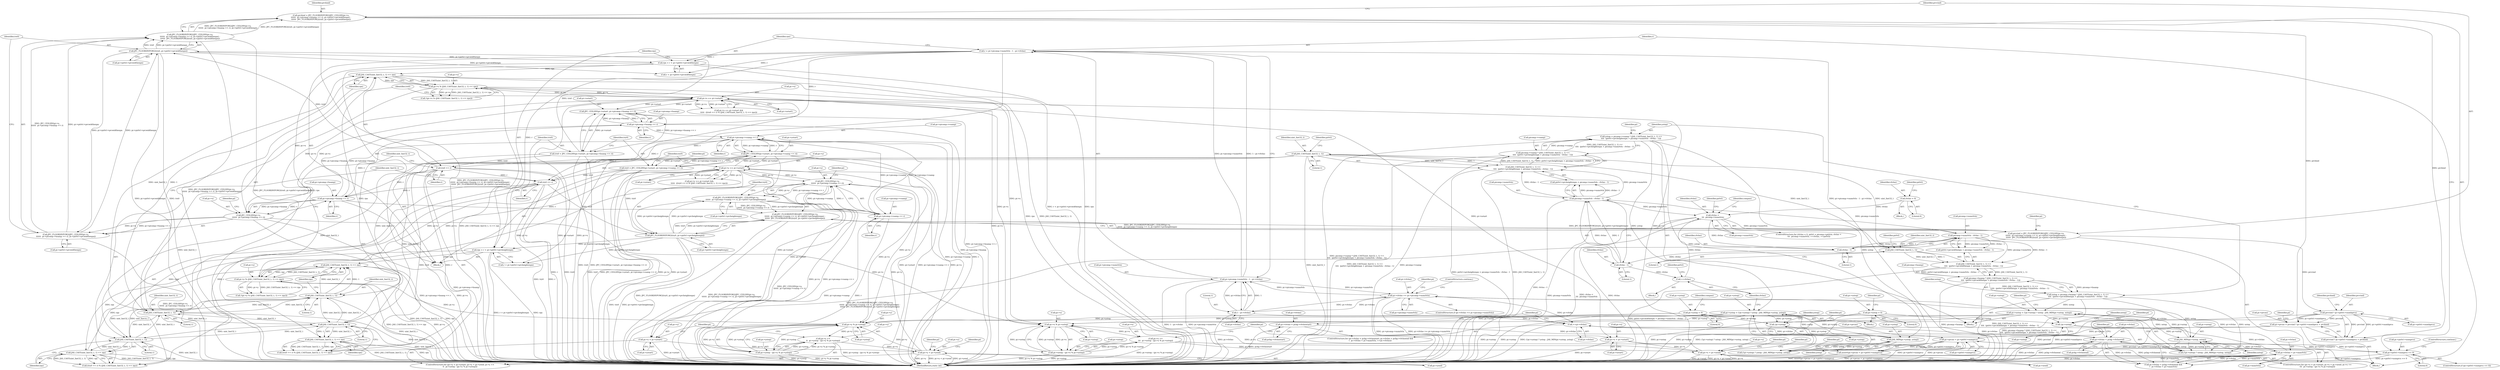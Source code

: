 digraph "0_jasper_aa0b0f79ade5eef8b0e7a214c03f5af54b36ba7d_2@pointer" {
"1000638" [label="(Call,pi->prcno = prcvind * pi->pirlvl->numhprcs + prchind)"];
"1000643" [label="(Call,prcvind * pi->pirlvl->numhprcs)"];
"1000611" [label="(Call,prcvind = JPC_FLOORDIVPOW2(JPC_CEILDIV(pi->y,\n\t\t\t\t\t\t  pi->picomp->vsamp << r), pi->pirlvl->prcheightexpn) -\n\t\t\t\t\t\t  JPC_FLOORDIVPOW2(try0, pi->pirlvl->prcheightexpn))"];
"1000613" [label="(Call,JPC_FLOORDIVPOW2(JPC_CEILDIV(pi->y,\n\t\t\t\t\t\t  pi->picomp->vsamp << r), pi->pirlvl->prcheightexpn) -\n\t\t\t\t\t\t  JPC_FLOORDIVPOW2(try0, pi->pirlvl->prcheightexpn))"];
"1000614" [label="(Call,JPC_FLOORDIVPOW2(JPC_CEILDIV(pi->y,\n\t\t\t\t\t\t  pi->picomp->vsamp << r), pi->pirlvl->prcheightexpn))"];
"1000615" [label="(Call,JPC_CEILDIV(pi->y,\n\t\t\t\t\t\t  pi->picomp->vsamp << r))"];
"1000574" [label="(Call,pi->y % (JAS_CAST(uint_fast32_t, 1) << rpy))"];
"1000557" [label="(Call,pi->y == pi->ystart)"];
"1000330" [label="(Call,pi->y < pi->yend)"];
"1000337" [label="(Call,pi->y +=\n\t\t  pi->ystep - (pi->y % pi->ystep))"];
"1000341" [label="(Call,pi->ystep - (pi->y % pi->ystep))"];
"1000345" [label="(Call,pi->y % pi->ystep)"];
"1000274" [label="(Call,pi->ystep = (!pi->ystep) ? ystep : JAS_MIN(pi->ystep, ystep))"];
"1000238" [label="(Call,ystep = picomp->vsamp * (JAS_CAST(uint_fast32_t, 1) <<\n\t\t\t\t  (pirlvl->prcheightexpn + picomp->numrlvls - rlvlno - 1)))"];
"1000240" [label="(Call,picomp->vsamp * (JAS_CAST(uint_fast32_t, 1) <<\n\t\t\t\t  (pirlvl->prcheightexpn + picomp->numrlvls - rlvlno - 1)))"];
"1000244" [label="(Call,JAS_CAST(uint_fast32_t, 1) <<\n\t\t\t\t  (pirlvl->prcheightexpn + picomp->numrlvls - rlvlno - 1))"];
"1000245" [label="(Call,JAS_CAST(uint_fast32_t, 1))"];
"1000224" [label="(Call,JAS_CAST(uint_fast32_t, 1))"];
"1000252" [label="(Call,picomp->numrlvls - rlvlno - 1)"];
"1000231" [label="(Call,picomp->numrlvls - rlvlno - 1)"];
"1000174" [label="(Call,rlvlno <\n \t\t\t  picomp->numrlvls)"];
"1000166" [label="(Call,rlvlno = 0)"];
"1000180" [label="(Call,++rlvlno)"];
"1000256" [label="(Call,rlvlno - 1)"];
"1000235" [label="(Call,rlvlno - 1)"];
"1000284" [label="(Call,JAS_MIN(pi->ystep, ystep))"];
"1000279" [label="(Call,!pi->ystep)"];
"1000138" [label="(Call,pi->ystep = 0)"];
"1000323" [label="(Call,pi->y = pi->ystart)"];
"1000514" [label="(Call,JPC_CEILDIV(pi->ystart, pi->picomp->vsamp << r))"];
"1000518" [label="(Call,pi->picomp->vsamp << r)"];
"1000619" [label="(Call,pi->picomp->vsamp << r)"];
"1000592" [label="(Call,pi->picomp->hsamp << r)"];
"1000505" [label="(Call,pi->picomp->hsamp << r)"];
"1000468" [label="(Call,r = pi->picomp->numrlvls - 1 - pi->rlvlno)"];
"1000470" [label="(Call,pi->picomp->numrlvls - 1 - pi->rlvlno)"];
"1000433" [label="(Call,pi->rlvlno >= pi->picomp->numrlvls)"];
"1000303" [label="(Call,pi->rlvlno < pchg->rlvlnoend)"];
"1000317" [label="(Call,++pi->rlvlno)"];
"1000310" [label="(Call,pi->rlvlno < pi->maxrlvls)"];
"1000476" [label="(Call,1 - pi->rlvlno)"];
"1000295" [label="(Call,pi->rlvlno = pchg->rlvlnostart)"];
"1000565" [label="(Call,try0 << r)"];
"1000512" [label="(Call,try0 = JPC_CEILDIV(pi->ystart, pi->picomp->vsamp << r))"];
"1000537" [label="(Call,trx0 << r)"];
"1000499" [label="(Call,trx0 = JPC_CEILDIV(pi->xstart, pi->picomp->hsamp << r))"];
"1000501" [label="(Call,JPC_CEILDIV(pi->xstart, pi->picomp->hsamp << r))"];
"1000529" [label="(Call,pi->x == pi->xstart)"];
"1000588" [label="(Call,JPC_CEILDIV(pi->x,\n\t\t\t\t\t\t  pi->picomp->hsamp << r))"];
"1000546" [label="(Call,pi->x % (JAS_CAST(uint_fast32_t, 1) << rpx))"];
"1000550" [label="(Call,JAS_CAST(uint_fast32_t, 1) << rpx)"];
"1000551" [label="(Call,JAS_CAST(uint_fast32_t, 1))"];
"1000579" [label="(Call,JAS_CAST(uint_fast32_t, 1))"];
"1000541" [label="(Call,JAS_CAST(uint_fast32_t, 1))"];
"1000569" [label="(Call,JAS_CAST(uint_fast32_t, 1))"];
"1000540" [label="(Call,JAS_CAST(uint_fast32_t, 1) << rpx)"];
"1000481" [label="(Call,rpx = r + pi->pirlvl->prcwidthexpn)"];
"1000604" [label="(Call,JPC_FLOORDIVPOW2(trx0, pi->pirlvl->prcwidthexpn))"];
"1000587" [label="(Call,JPC_FLOORDIVPOW2(JPC_CEILDIV(pi->x,\n\t\t\t\t\t\t  pi->picomp->hsamp << r), pi->pirlvl->prcwidthexpn))"];
"1000361" [label="(Call,pi->x < pi->xend)"];
"1000368" [label="(Call,pi->x +=\n\t\t\t  pi->xstep - (pi->x % pi->xstep))"];
"1000372" [label="(Call,pi->xstep - (pi->x % pi->xstep))"];
"1000376" [label="(Call,pi->x % pi->xstep)"];
"1000259" [label="(Call,pi->xstep = (!pi->xstep) ? xstep : JAS_MIN(pi->xstep, xstep))"];
"1000217" [label="(Call,xstep = picomp->hsamp * (JAS_CAST(uint_fast32_t, 1) <<\n\t\t\t\t  (pirlvl->prcwidthexpn + picomp->numrlvls - rlvlno - 1)))"];
"1000219" [label="(Call,picomp->hsamp * (JAS_CAST(uint_fast32_t, 1) <<\n\t\t\t\t  (pirlvl->prcwidthexpn + picomp->numrlvls - rlvlno - 1)))"];
"1000223" [label="(Call,JAS_CAST(uint_fast32_t, 1) <<\n\t\t\t\t  (pirlvl->prcwidthexpn + picomp->numrlvls - rlvlno - 1))"];
"1000269" [label="(Call,JAS_MIN(pi->xstep, xstep))"];
"1000264" [label="(Call,!pi->xstep)"];
"1000133" [label="(Call,pi->xstep = 0)"];
"1000354" [label="(Call,pi->x = pi->xstart)"];
"1000578" [label="(Call,JAS_CAST(uint_fast32_t, 1) << rpy)"];
"1000490" [label="(Call,rpy = r + pi->pirlvl->prcheightexpn)"];
"1000631" [label="(Call,JPC_FLOORDIVPOW2(try0, pi->pirlvl->prcheightexpn))"];
"1000568" [label="(Call,JAS_CAST(uint_fast32_t, 1) << rpy)"];
"1000584" [label="(Call,prchind = JPC_FLOORDIVPOW2(JPC_CEILDIV(pi->x,\n\t\t\t\t\t\t  pi->picomp->hsamp << r), pi->pirlvl->prcwidthexpn) -\n\t\t\t\t\t\t  JPC_FLOORDIVPOW2(trx0, pi->pirlvl->prcwidthexpn))"];
"1000586" [label="(Call,JPC_FLOORDIVPOW2(JPC_CEILDIV(pi->x,\n\t\t\t\t\t\t  pi->picomp->hsamp << r), pi->pirlvl->prcwidthexpn) -\n\t\t\t\t\t\t  JPC_FLOORDIVPOW2(trx0, pi->pirlvl->prcwidthexpn))"];
"1000652" [label="(Call,pi->prcno < pi->pirlvl->numprcs)"];
"1000459" [label="(Call,pi->pirlvl->numprcs == 0)"];
"1000651" [label="(Call,assert(pi->prcno < pi->pirlvl->numprcs))"];
"1000224" [label="(Call,JAS_CAST(uint_fast32_t, 1))"];
"1000227" [label="(Call,pirlvl->prcwidthexpn + picomp->numrlvls - rlvlno - 1)"];
"1000283" [label="(Identifier,ystep)"];
"1000133" [label="(Call,pi->xstep = 0)"];
"1000465" [label="(Literal,0)"];
"1000241" [label="(Call,picomp->vsamp)"];
"1000388" [label="(Identifier,pi)"];
"1000226" [label="(Literal,1)"];
"1000275" [label="(Call,pi->ystep)"];
"1000491" [label="(Identifier,rpy)"];
"1000279" [label="(Call,!pi->ystep)"];
"1000443" [label="(ControlStructure,continue;)"];
"1000137" [label="(Literal,0)"];
"1000645" [label="(Call,pi->pirlvl->numhprcs)"];
"1000651" [label="(Call,assert(pi->prcno < pi->pirlvl->numprcs))"];
"1000573" [label="(Call,!(pi->y % (JAS_CAST(uint_fast32_t, 1) << rpy)))"];
"1000544" [label="(Identifier,rpx)"];
"1000134" [label="(Call,pi->xstep)"];
"1000252" [label="(Call,picomp->numrlvls - rlvlno - 1)"];
"1000536" [label="(Call,(trx0 << r) % (JAS_CAST(uint_fast32_t, 1) << rpx))"];
"1000492" [label="(Call,r + pi->pirlvl->prcheightexpn)"];
"1000264" [label="(Call,!pi->xstep)"];
"1000458" [label="(ControlStructure,if (pi->pirlvl->numprcs == 0))"];
"1000166" [label="(Call,rlvlno = 0)"];
"1000642" [label="(Call,prcvind * pi->pirlvl->numhprcs + prchind)"];
"1000552" [label="(Identifier,uint_fast32_t)"];
"1000257" [label="(Identifier,rlvlno)"];
"1000567" [label="(Identifier,r)"];
"1000604" [label="(Call,JPC_FLOORDIVPOW2(trx0, pi->pirlvl->prcwidthexpn))"];
"1000250" [label="(Identifier,pirlvl)"];
"1000369" [label="(Call,pi->x)"];
"1000547" [label="(Call,pi->x)"];
"1000183" [label="(Identifier,pirlvl)"];
"1000615" [label="(Call,JPC_CEILDIV(pi->y,\n\t\t\t\t\t\t  pi->picomp->vsamp << r))"];
"1000302" [label="(Call,pi->rlvlno < pchg->rlvlnoend &&\n\t  pi->rlvlno < pi->maxrlvls)"];
"1000432" [label="(ControlStructure,if (pi->rlvlno >= pi->picomp->numrlvls))"];
"1000332" [label="(Identifier,pi)"];
"1000139" [label="(Call,pi->ystep)"];
"1000553" [label="(Literal,1)"];
"1000519" [label="(Call,pi->picomp->vsamp)"];
"1000260" [label="(Call,pi->xstep)"];
"1000175" [label="(Identifier,rlvlno)"];
"1000362" [label="(Call,pi->x)"];
"1000180" [label="(Call,++rlvlno)"];
"1000312" [label="(Identifier,pi)"];
"1000132" [label="(Block,)"];
"1000268" [label="(Identifier,xstep)"];
"1000434" [label="(Call,pi->rlvlno)"];
"1000612" [label="(Identifier,prcvind)"];
"1000225" [label="(Identifier,uint_fast32_t)"];
"1000470" [label="(Call,pi->picomp->numrlvls - 1 - pi->rlvlno)"];
"1000355" [label="(Call,pi->x)"];
"1000664" [label="(Identifier,pi)"];
"1000246" [label="(Identifier,uint_fast32_t)"];
"1000179" [label="(Block,)"];
"1000322" [label="(ControlStructure,for (pi->y = pi->ystart; pi->y < pi->yend; pi->y +=\n\t\t  pi->ystep - (pi->y % pi->ystep)))"];
"1000181" [label="(Identifier,rlvlno)"];
"1000506" [label="(Call,pi->picomp->hsamp)"];
"1000628" [label="(Identifier,pi)"];
"1000339" [label="(Identifier,pi)"];
"1000270" [label="(Call,pi->xstep)"];
"1000165" [label="(Block,)"];
"1000460" [label="(Call,pi->pirlvl->numprcs)"];
"1000570" [label="(Identifier,uint_fast32_t)"];
"1000361" [label="(Call,pi->x < pi->xend)"];
"1000258" [label="(Literal,1)"];
"1000330" [label="(Call,pi->y < pi->yend)"];
"1000299" [label="(Call,pchg->rlvlnostart)"];
"1000564" [label="(Call,(try0 << r) % (JAS_CAST(uint_fast32_t, 1) << rpy))"];
"1000541" [label="(Call,JAS_CAST(uint_fast32_t, 1))"];
"1000265" [label="(Call,pi->xstep)"];
"1000592" [label="(Call,pi->picomp->hsamp << r)"];
"1000524" [label="(Identifier,r)"];
"1000168" [label="(Literal,0)"];
"1000542" [label="(Identifier,uint_fast32_t)"];
"1000324" [label="(Call,pi->y)"];
"1000568" [label="(Call,JAS_CAST(uint_fast32_t, 1) << rpy)"];
"1000286" [label="(Identifier,pi)"];
"1000253" [label="(Call,picomp->numrlvls)"];
"1000565" [label="(Call,try0 << r)"];
"1000632" [label="(Identifier,try0)"];
"1000625" [label="(Identifier,r)"];
"1000513" [label="(Identifier,try0)"];
"1000433" [label="(Call,pi->rlvlno >= pi->picomp->numrlvls)"];
"1000261" [label="(Identifier,pi)"];
"1000537" [label="(Call,trx0 << r)"];
"1000140" [label="(Identifier,pi)"];
"1000505" [label="(Call,pi->picomp->hsamp << r)"];
"1000327" [label="(Call,pi->ystart)"];
"1000217" [label="(Call,xstep = picomp->hsamp * (JAS_CAST(uint_fast32_t, 1) <<\n\t\t\t\t  (pirlvl->prcwidthexpn + picomp->numrlvls - rlvlno - 1)))"];
"1000138" [label="(Call,pi->ystep = 0)"];
"1000550" [label="(Call,JAS_CAST(uint_fast32_t, 1) << rpx)"];
"1000554" [label="(Identifier,rpx)"];
"1000341" [label="(Call,pi->ystep - (pi->y % pi->ystep))"];
"1000229" [label="(Identifier,pirlvl)"];
"1000588" [label="(Call,JPC_CEILDIV(pi->x,\n\t\t\t\t\t\t  pi->picomp->hsamp << r))"];
"1000345" [label="(Call,pi->y % pi->ystep)"];
"1000500" [label="(Identifier,trx0)"];
"1000259" [label="(Call,pi->xstep = (!pi->xstep) ? xstep : JAS_MIN(pi->xstep, xstep))"];
"1000571" [label="(Literal,1)"];
"1000376" [label="(Call,pi->x % pi->xstep)"];
"1000579" [label="(Call,JAS_CAST(uint_fast32_t, 1))"];
"1000235" [label="(Call,rlvlno - 1)"];
"1000323" [label="(Call,pi->y = pi->ystart)"];
"1000284" [label="(Call,JAS_MIN(pi->ystep, ystep))"];
"1000245" [label="(Call,JAS_CAST(uint_fast32_t, 1))"];
"1000446" [label="(Identifier,pi)"];
"1000437" [label="(Call,pi->picomp->numrlvls)"];
"1000530" [label="(Call,pi->x)"];
"1000303" [label="(Call,pi->rlvlno < pchg->rlvlnoend)"];
"1000232" [label="(Call,picomp->numrlvls)"];
"1000656" [label="(Call,pi->pirlvl->numprcs)"];
"1000511" [label="(Identifier,r)"];
"1000543" [label="(Literal,1)"];
"1000561" [label="(Call,pi->ystart)"];
"1000334" [label="(Call,pi->yend)"];
"1000305" [label="(Identifier,pi)"];
"1000586" [label="(Call,JPC_FLOORDIVPOW2(JPC_CEILDIV(pi->x,\n\t\t\t\t\t\t  pi->picomp->hsamp << r), pi->pirlvl->prcwidthexpn) -\n\t\t\t\t\t\t  JPC_FLOORDIVPOW2(trx0, pi->pirlvl->prcwidthexpn))"];
"1000643" [label="(Call,prcvind * pi->pirlvl->numhprcs)"];
"1000582" [label="(Identifier,rpy)"];
"1000540" [label="(Call,JAS_CAST(uint_fast32_t, 1) << rpx)"];
"1000459" [label="(Call,pi->pirlvl->numprcs == 0)"];
"1000263" [label="(Call,(!pi->xstep) ? xstep : JAS_MIN(pi->xstep, xstep))"];
"1000190" [label="(Identifier,pirlvl)"];
"1000613" [label="(Call,JPC_FLOORDIVPOW2(JPC_CEILDIV(pi->y,\n\t\t\t\t\t\t  pi->picomp->vsamp << r), pi->pirlvl->prcheightexpn) -\n\t\t\t\t\t\t  JPC_FLOORDIVPOW2(try0, pi->pirlvl->prcheightexpn))"];
"1000285" [label="(Call,pi->ystep)"];
"1000476" [label="(Call,1 - pi->rlvlno)"];
"1000499" [label="(Call,trx0 = JPC_CEILDIV(pi->xstart, pi->picomp->hsamp << r))"];
"1000626" [label="(Call,pi->pirlvl->prcheightexpn)"];
"1000585" [label="(Identifier,prchind)"];
"1000184" [label="(Block,)"];
"1000558" [label="(Call,pi->y)"];
"1000342" [label="(Call,pi->ystep)"];
"1000583" [label="(Block,)"];
"1000314" [label="(Call,pi->maxrlvls)"];
"1000569" [label="(Call,JAS_CAST(uint_fast32_t, 1))"];
"1000380" [label="(Call,pi->xstep)"];
"1000638" [label="(Call,pi->prcno = prcvind * pi->pirlvl->numhprcs + prchind)"];
"1000557" [label="(Call,pi->y == pi->ystart)"];
"1000337" [label="(Call,pi->y +=\n\t\t  pi->ystep - (pi->y % pi->ystep))"];
"1000644" [label="(Identifier,prcvind)"];
"1000142" [label="(Literal,0)"];
"1000377" [label="(Call,pi->x)"];
"1000269" [label="(Call,JAS_MIN(pi->xstep, xstep))"];
"1000240" [label="(Call,picomp->vsamp * (JAS_CAST(uint_fast32_t, 1) <<\n\t\t\t\t  (pirlvl->prcheightexpn + picomp->numrlvls - rlvlno - 1)))"];
"1000606" [label="(Call,pi->pirlvl->prcwidthexpn)"];
"1000531" [label="(Identifier,pi)"];
"1000620" [label="(Call,pi->picomp->vsamp)"];
"1000248" [label="(Call,pirlvl->prcheightexpn + picomp->numrlvls - rlvlno - 1)"];
"1000587" [label="(Call,JPC_FLOORDIVPOW2(JPC_CEILDIV(pi->x,\n\t\t\t\t\t\t  pi->picomp->hsamp << r), pi->pirlvl->prcwidthexpn))"];
"1000468" [label="(Call,r = pi->picomp->numrlvls - 1 - pi->rlvlno)"];
"1000244" [label="(Call,JAS_CAST(uint_fast32_t, 1) <<\n\t\t\t\t  (pirlvl->prcheightexpn + picomp->numrlvls - rlvlno - 1))"];
"1000318" [label="(Call,pi->rlvlno)"];
"1000176" [label="(Call,picomp->numrlvls)"];
"1000478" [label="(Call,pi->rlvlno)"];
"1000431" [label="(Block,)"];
"1000614" [label="(Call,JPC_FLOORDIVPOW2(JPC_CEILDIV(pi->y,\n\t\t\t\t\t\t  pi->picomp->vsamp << r), pi->pirlvl->prcheightexpn))"];
"1000170" [label="(Identifier,pirlvl)"];
"1000363" [label="(Identifier,pi)"];
"1000146" [label="(Identifier,compno)"];
"1000546" [label="(Call,pi->x % (JAS_CAST(uint_fast32_t, 1) << rpx))"];
"1000650" [label="(Identifier,prchind)"];
"1000619" [label="(Call,pi->picomp->vsamp << r)"];
"1000639" [label="(Call,pi->prcno)"];
"1000490" [label="(Call,rpy = r + pi->pirlvl->prcheightexpn)"];
"1000654" [label="(Identifier,pi)"];
"1000483" [label="(Call,r + pi->pirlvl->prcwidthexpn)"];
"1000346" [label="(Call,pi->y)"];
"1000518" [label="(Call,pi->picomp->vsamp << r)"];
"1000502" [label="(Call,pi->xstart)"];
"1000349" [label="(Call,pi->ystep)"];
"1000271" [label="(Identifier,pi)"];
"1000238" [label="(Call,ystep = picomp->vsamp * (JAS_CAST(uint_fast32_t, 1) <<\n\t\t\t\t  (pirlvl->prcheightexpn + picomp->numrlvls - rlvlno - 1)))"];
"1000539" [label="(Identifier,r)"];
"1000538" [label="(Identifier,trx0)"];
"1000223" [label="(Call,JAS_CAST(uint_fast32_t, 1) <<\n\t\t\t\t  (pirlvl->prcwidthexpn + picomp->numrlvls - rlvlno - 1))"];
"1000304" [label="(Call,pi->rlvlno)"];
"1000545" [label="(Call,!(pi->x % (JAS_CAST(uint_fast32_t, 1) << rpx)))"];
"1000365" [label="(Call,pi->xend)"];
"1000574" [label="(Call,pi->y % (JAS_CAST(uint_fast32_t, 1) << rpy))"];
"1000633" [label="(Call,pi->pirlvl->prcheightexpn)"];
"1000467" [label="(ControlStructure,continue;)"];
"1000572" [label="(Identifier,rpy)"];
"1000471" [label="(Call,pi->picomp->numrlvls)"];
"1000512" [label="(Call,try0 = JPC_CEILDIV(pi->ystart, pi->picomp->vsamp << r))"];
"1000276" [label="(Identifier,pi)"];
"1000605" [label="(Identifier,trx0)"];
"1000294" [label="(ControlStructure,for (pi->rlvlno = pchg->rlvlnostart; pi->rlvlno < pchg->rlvlnoend &&\n\t  pi->rlvlno < pi->maxrlvls; ++pi->rlvlno))"];
"1000288" [label="(Identifier,ystep)"];
"1000338" [label="(Call,pi->y)"];
"1000529" [label="(Call,pi->x == pi->xstart)"];
"1000580" [label="(Identifier,uint_fast32_t)"];
"1000653" [label="(Call,pi->prcno)"];
"1000239" [label="(Identifier,ystep)"];
"1000575" [label="(Call,pi->y)"];
"1000280" [label="(Call,pi->ystep)"];
"1000598" [label="(Identifier,r)"];
"1000477" [label="(Literal,1)"];
"1000599" [label="(Call,pi->pirlvl->prcwidthexpn)"];
"1000372" [label="(Call,pi->xstep - (pi->x % pi->xstep))"];
"1000589" [label="(Call,pi->x)"];
"1000220" [label="(Call,picomp->hsamp)"];
"1000584" [label="(Call,prchind = JPC_FLOORDIVPOW2(JPC_CEILDIV(pi->x,\n\t\t\t\t\t\t  pi->picomp->hsamp << r), pi->pirlvl->prcwidthexpn) -\n\t\t\t\t\t\t  JPC_FLOORDIVPOW2(trx0, pi->pirlvl->prcwidthexpn))"];
"1000469" [label="(Identifier,r)"];
"1000218" [label="(Identifier,xstep)"];
"1000368" [label="(Call,pi->x +=\n\t\t\t  pi->xstep - (pi->x % pi->xstep))"];
"1000581" [label="(Literal,1)"];
"1000295" [label="(Call,pi->rlvlno = pchg->rlvlnostart)"];
"1000296" [label="(Call,pi->rlvlno)"];
"1000247" [label="(Literal,1)"];
"1000354" [label="(Call,pi->x = pi->xstart)"];
"1000640" [label="(Identifier,pi)"];
"1000174" [label="(Call,rlvlno <\n \t\t\t  picomp->numrlvls)"];
"1000578" [label="(Call,JAS_CAST(uint_fast32_t, 1) << rpy)"];
"1000514" [label="(Call,JPC_CEILDIV(pi->ystart, pi->picomp->vsamp << r))"];
"1000164" [label="(ControlStructure,for (rlvlno = 0, pirlvl = picomp->pirlvls; rlvlno <\n \t\t\t  picomp->numrlvls; ++rlvlno, ++pirlvl))"];
"1000256" [label="(Call,rlvlno - 1)"];
"1000219" [label="(Call,picomp->hsamp * (JAS_CAST(uint_fast32_t, 1) <<\n\t\t\t\t  (pirlvl->prcwidthexpn + picomp->numrlvls - rlvlno - 1)))"];
"1000311" [label="(Call,pi->rlvlno)"];
"1000601" [label="(Identifier,pi)"];
"1000236" [label="(Identifier,rlvlno)"];
"1000566" [label="(Identifier,try0)"];
"1000501" [label="(Call,JPC_CEILDIV(pi->xstart, pi->picomp->hsamp << r))"];
"1000611" [label="(Call,prcvind = JPC_FLOORDIVPOW2(JPC_CEILDIV(pi->y,\n\t\t\t\t\t\t  pi->picomp->vsamp << r), pi->pirlvl->prcheightexpn) -\n\t\t\t\t\t\t  JPC_FLOORDIVPOW2(try0, pi->pirlvl->prcheightexpn))"];
"1000515" [label="(Call,pi->ystart)"];
"1000593" [label="(Call,pi->picomp->hsamp)"];
"1000717" [label="(MethodReturn,static int)"];
"1000356" [label="(Identifier,pi)"];
"1000616" [label="(Call,pi->y)"];
"1000528" [label="(Call,pi->x == pi->xstart &&\n\t\t\t\t\t  ((trx0 << r) % (JAS_CAST(uint_fast32_t, 1) << rpx)))"];
"1000231" [label="(Call,picomp->numrlvls - rlvlno - 1)"];
"1000273" [label="(Identifier,xstep)"];
"1000358" [label="(Call,pi->xstart)"];
"1000373" [label="(Call,pi->xstep)"];
"1000237" [label="(Literal,1)"];
"1000331" [label="(Call,pi->y)"];
"1000319" [label="(Identifier,pi)"];
"1000551" [label="(Call,JAS_CAST(uint_fast32_t, 1))"];
"1000482" [label="(Identifier,rpx)"];
"1000556" [label="(Call,pi->y == pi->ystart &&\n\t\t\t\t\t  ((try0 << r) % (JAS_CAST(uint_fast32_t, 1) << rpy)))"];
"1000631" [label="(Call,JPC_FLOORDIVPOW2(try0, pi->pirlvl->prcheightexpn))"];
"1000317" [label="(Call,++pi->rlvlno)"];
"1000278" [label="(Call,(!pi->ystep) ? ystep : JAS_MIN(pi->ystep, ystep))"];
"1000160" [label="(Identifier,compno)"];
"1000307" [label="(Call,pchg->rlvlnoend)"];
"1000353" [label="(ControlStructure,for (pi->x = pi->xstart; pi->x < pi->xend; pi->x +=\n\t\t\t  pi->xstep - (pi->x % pi->xstep)))"];
"1000481" [label="(Call,rpx = r + pi->pirlvl->prcwidthexpn)"];
"1000167" [label="(Identifier,rlvlno)"];
"1000652" [label="(Call,pi->prcno < pi->pirlvl->numprcs)"];
"1000274" [label="(Call,pi->ystep = (!pi->ystep) ? ystep : JAS_MIN(pi->ystep, ystep))"];
"1000310" [label="(Call,pi->rlvlno < pi->maxrlvls)"];
"1000533" [label="(Call,pi->xstart)"];
"1000638" -> "1000583"  [label="AST: "];
"1000638" -> "1000642"  [label="CFG: "];
"1000639" -> "1000638"  [label="AST: "];
"1000642" -> "1000638"  [label="AST: "];
"1000654" -> "1000638"  [label="CFG: "];
"1000638" -> "1000717"  [label="DDG: prcvind * pi->pirlvl->numhprcs + prchind"];
"1000643" -> "1000638"  [label="DDG: prcvind"];
"1000643" -> "1000638"  [label="DDG: pi->pirlvl->numhprcs"];
"1000584" -> "1000638"  [label="DDG: prchind"];
"1000638" -> "1000652"  [label="DDG: pi->prcno"];
"1000643" -> "1000642"  [label="AST: "];
"1000643" -> "1000645"  [label="CFG: "];
"1000644" -> "1000643"  [label="AST: "];
"1000645" -> "1000643"  [label="AST: "];
"1000650" -> "1000643"  [label="CFG: "];
"1000643" -> "1000717"  [label="DDG: prcvind"];
"1000643" -> "1000717"  [label="DDG: pi->pirlvl->numhprcs"];
"1000643" -> "1000642"  [label="DDG: prcvind"];
"1000643" -> "1000642"  [label="DDG: pi->pirlvl->numhprcs"];
"1000611" -> "1000643"  [label="DDG: prcvind"];
"1000611" -> "1000583"  [label="AST: "];
"1000611" -> "1000613"  [label="CFG: "];
"1000612" -> "1000611"  [label="AST: "];
"1000613" -> "1000611"  [label="AST: "];
"1000640" -> "1000611"  [label="CFG: "];
"1000611" -> "1000717"  [label="DDG: JPC_FLOORDIVPOW2(JPC_CEILDIV(pi->y,\n\t\t\t\t\t\t  pi->picomp->vsamp << r), pi->pirlvl->prcheightexpn) -\n\t\t\t\t\t\t  JPC_FLOORDIVPOW2(try0, pi->pirlvl->prcheightexpn)"];
"1000613" -> "1000611"  [label="DDG: JPC_FLOORDIVPOW2(JPC_CEILDIV(pi->y,\n\t\t\t\t\t\t  pi->picomp->vsamp << r), pi->pirlvl->prcheightexpn)"];
"1000613" -> "1000611"  [label="DDG: JPC_FLOORDIVPOW2(try0, pi->pirlvl->prcheightexpn)"];
"1000613" -> "1000631"  [label="CFG: "];
"1000614" -> "1000613"  [label="AST: "];
"1000631" -> "1000613"  [label="AST: "];
"1000613" -> "1000717"  [label="DDG: JPC_FLOORDIVPOW2(JPC_CEILDIV(pi->y,\n\t\t\t\t\t\t  pi->picomp->vsamp << r), pi->pirlvl->prcheightexpn)"];
"1000613" -> "1000717"  [label="DDG: JPC_FLOORDIVPOW2(try0, pi->pirlvl->prcheightexpn)"];
"1000614" -> "1000613"  [label="DDG: JPC_CEILDIV(pi->y,\n\t\t\t\t\t\t  pi->picomp->vsamp << r)"];
"1000614" -> "1000613"  [label="DDG: pi->pirlvl->prcheightexpn"];
"1000631" -> "1000613"  [label="DDG: try0"];
"1000631" -> "1000613"  [label="DDG: pi->pirlvl->prcheightexpn"];
"1000614" -> "1000626"  [label="CFG: "];
"1000615" -> "1000614"  [label="AST: "];
"1000626" -> "1000614"  [label="AST: "];
"1000632" -> "1000614"  [label="CFG: "];
"1000614" -> "1000717"  [label="DDG: JPC_CEILDIV(pi->y,\n\t\t\t\t\t\t  pi->picomp->vsamp << r)"];
"1000615" -> "1000614"  [label="DDG: pi->y"];
"1000615" -> "1000614"  [label="DDG: pi->picomp->vsamp << r"];
"1000631" -> "1000614"  [label="DDG: pi->pirlvl->prcheightexpn"];
"1000614" -> "1000631"  [label="DDG: pi->pirlvl->prcheightexpn"];
"1000615" -> "1000619"  [label="CFG: "];
"1000616" -> "1000615"  [label="AST: "];
"1000619" -> "1000615"  [label="AST: "];
"1000628" -> "1000615"  [label="CFG: "];
"1000615" -> "1000717"  [label="DDG: pi->y"];
"1000615" -> "1000717"  [label="DDG: pi->picomp->vsamp << r"];
"1000615" -> "1000345"  [label="DDG: pi->y"];
"1000615" -> "1000557"  [label="DDG: pi->y"];
"1000574" -> "1000615"  [label="DDG: pi->y"];
"1000330" -> "1000615"  [label="DDG: pi->y"];
"1000557" -> "1000615"  [label="DDG: pi->y"];
"1000619" -> "1000615"  [label="DDG: pi->picomp->vsamp"];
"1000619" -> "1000615"  [label="DDG: r"];
"1000574" -> "1000573"  [label="AST: "];
"1000574" -> "1000578"  [label="CFG: "];
"1000575" -> "1000574"  [label="AST: "];
"1000578" -> "1000574"  [label="AST: "];
"1000573" -> "1000574"  [label="CFG: "];
"1000574" -> "1000717"  [label="DDG: pi->y"];
"1000574" -> "1000717"  [label="DDG: JAS_CAST(uint_fast32_t, 1) << rpy"];
"1000574" -> "1000345"  [label="DDG: pi->y"];
"1000574" -> "1000557"  [label="DDG: pi->y"];
"1000574" -> "1000573"  [label="DDG: pi->y"];
"1000574" -> "1000573"  [label="DDG: JAS_CAST(uint_fast32_t, 1) << rpy"];
"1000557" -> "1000574"  [label="DDG: pi->y"];
"1000578" -> "1000574"  [label="DDG: JAS_CAST(uint_fast32_t, 1)"];
"1000578" -> "1000574"  [label="DDG: rpy"];
"1000557" -> "1000556"  [label="AST: "];
"1000557" -> "1000561"  [label="CFG: "];
"1000558" -> "1000557"  [label="AST: "];
"1000561" -> "1000557"  [label="AST: "];
"1000566" -> "1000557"  [label="CFG: "];
"1000556" -> "1000557"  [label="CFG: "];
"1000557" -> "1000717"  [label="DDG: pi->y"];
"1000557" -> "1000717"  [label="DDG: pi->ystart"];
"1000557" -> "1000323"  [label="DDG: pi->ystart"];
"1000557" -> "1000345"  [label="DDG: pi->y"];
"1000557" -> "1000514"  [label="DDG: pi->ystart"];
"1000557" -> "1000556"  [label="DDG: pi->y"];
"1000557" -> "1000556"  [label="DDG: pi->ystart"];
"1000330" -> "1000557"  [label="DDG: pi->y"];
"1000514" -> "1000557"  [label="DDG: pi->ystart"];
"1000330" -> "1000322"  [label="AST: "];
"1000330" -> "1000334"  [label="CFG: "];
"1000331" -> "1000330"  [label="AST: "];
"1000334" -> "1000330"  [label="AST: "];
"1000356" -> "1000330"  [label="CFG: "];
"1000319" -> "1000330"  [label="CFG: "];
"1000330" -> "1000717"  [label="DDG: pi->yend"];
"1000330" -> "1000717"  [label="DDG: pi->y"];
"1000330" -> "1000717"  [label="DDG: pi->y < pi->yend"];
"1000337" -> "1000330"  [label="DDG: pi->y"];
"1000323" -> "1000330"  [label="DDG: pi->y"];
"1000330" -> "1000345"  [label="DDG: pi->y"];
"1000337" -> "1000322"  [label="AST: "];
"1000337" -> "1000341"  [label="CFG: "];
"1000338" -> "1000337"  [label="AST: "];
"1000341" -> "1000337"  [label="AST: "];
"1000332" -> "1000337"  [label="CFG: "];
"1000337" -> "1000717"  [label="DDG: pi->ystep - (pi->y % pi->ystep)"];
"1000341" -> "1000337"  [label="DDG: pi->ystep"];
"1000341" -> "1000337"  [label="DDG: pi->y % pi->ystep"];
"1000345" -> "1000337"  [label="DDG: pi->y"];
"1000341" -> "1000345"  [label="CFG: "];
"1000342" -> "1000341"  [label="AST: "];
"1000345" -> "1000341"  [label="AST: "];
"1000341" -> "1000717"  [label="DDG: pi->ystep"];
"1000341" -> "1000717"  [label="DDG: pi->y % pi->ystep"];
"1000345" -> "1000341"  [label="DDG: pi->ystep"];
"1000345" -> "1000341"  [label="DDG: pi->y"];
"1000341" -> "1000345"  [label="DDG: pi->ystep"];
"1000345" -> "1000349"  [label="CFG: "];
"1000346" -> "1000345"  [label="AST: "];
"1000349" -> "1000345"  [label="AST: "];
"1000274" -> "1000345"  [label="DDG: pi->ystep"];
"1000138" -> "1000345"  [label="DDG: pi->ystep"];
"1000274" -> "1000184"  [label="AST: "];
"1000274" -> "1000278"  [label="CFG: "];
"1000275" -> "1000274"  [label="AST: "];
"1000278" -> "1000274"  [label="AST: "];
"1000181" -> "1000274"  [label="CFG: "];
"1000274" -> "1000717"  [label="DDG: pi->ystep"];
"1000274" -> "1000717"  [label="DDG: (!pi->ystep) ? ystep : JAS_MIN(pi->ystep, ystep)"];
"1000238" -> "1000274"  [label="DDG: ystep"];
"1000284" -> "1000274"  [label="DDG: ystep"];
"1000284" -> "1000274"  [label="DDG: pi->ystep"];
"1000274" -> "1000279"  [label="DDG: pi->ystep"];
"1000238" -> "1000184"  [label="AST: "];
"1000238" -> "1000240"  [label="CFG: "];
"1000239" -> "1000238"  [label="AST: "];
"1000240" -> "1000238"  [label="AST: "];
"1000261" -> "1000238"  [label="CFG: "];
"1000238" -> "1000717"  [label="DDG: picomp->vsamp * (JAS_CAST(uint_fast32_t, 1) <<\n\t\t\t\t  (pirlvl->prcheightexpn + picomp->numrlvls - rlvlno - 1))"];
"1000240" -> "1000238"  [label="DDG: picomp->vsamp"];
"1000240" -> "1000238"  [label="DDG: JAS_CAST(uint_fast32_t, 1) <<\n\t\t\t\t  (pirlvl->prcheightexpn + picomp->numrlvls - rlvlno - 1)"];
"1000238" -> "1000278"  [label="DDG: ystep"];
"1000238" -> "1000284"  [label="DDG: ystep"];
"1000240" -> "1000244"  [label="CFG: "];
"1000241" -> "1000240"  [label="AST: "];
"1000244" -> "1000240"  [label="AST: "];
"1000240" -> "1000717"  [label="DDG: JAS_CAST(uint_fast32_t, 1) <<\n\t\t\t\t  (pirlvl->prcheightexpn + picomp->numrlvls - rlvlno - 1)"];
"1000240" -> "1000717"  [label="DDG: picomp->vsamp"];
"1000244" -> "1000240"  [label="DDG: JAS_CAST(uint_fast32_t, 1)"];
"1000244" -> "1000240"  [label="DDG: pirlvl->prcheightexpn + picomp->numrlvls - rlvlno - 1"];
"1000244" -> "1000248"  [label="CFG: "];
"1000245" -> "1000244"  [label="AST: "];
"1000248" -> "1000244"  [label="AST: "];
"1000244" -> "1000717"  [label="DDG: pirlvl->prcheightexpn + picomp->numrlvls - rlvlno - 1"];
"1000244" -> "1000717"  [label="DDG: JAS_CAST(uint_fast32_t, 1)"];
"1000245" -> "1000244"  [label="DDG: uint_fast32_t"];
"1000245" -> "1000244"  [label="DDG: 1"];
"1000252" -> "1000244"  [label="DDG: picomp->numrlvls"];
"1000252" -> "1000244"  [label="DDG: rlvlno - 1"];
"1000245" -> "1000247"  [label="CFG: "];
"1000246" -> "1000245"  [label="AST: "];
"1000247" -> "1000245"  [label="AST: "];
"1000250" -> "1000245"  [label="CFG: "];
"1000245" -> "1000717"  [label="DDG: uint_fast32_t"];
"1000245" -> "1000224"  [label="DDG: uint_fast32_t"];
"1000224" -> "1000245"  [label="DDG: uint_fast32_t"];
"1000245" -> "1000541"  [label="DDG: uint_fast32_t"];
"1000245" -> "1000551"  [label="DDG: uint_fast32_t"];
"1000245" -> "1000569"  [label="DDG: uint_fast32_t"];
"1000245" -> "1000579"  [label="DDG: uint_fast32_t"];
"1000224" -> "1000223"  [label="AST: "];
"1000224" -> "1000226"  [label="CFG: "];
"1000225" -> "1000224"  [label="AST: "];
"1000226" -> "1000224"  [label="AST: "];
"1000229" -> "1000224"  [label="CFG: "];
"1000224" -> "1000223"  [label="DDG: uint_fast32_t"];
"1000224" -> "1000223"  [label="DDG: 1"];
"1000252" -> "1000248"  [label="AST: "];
"1000252" -> "1000256"  [label="CFG: "];
"1000253" -> "1000252"  [label="AST: "];
"1000256" -> "1000252"  [label="AST: "];
"1000248" -> "1000252"  [label="CFG: "];
"1000252" -> "1000717"  [label="DDG: rlvlno - 1"];
"1000252" -> "1000174"  [label="DDG: picomp->numrlvls"];
"1000252" -> "1000248"  [label="DDG: picomp->numrlvls"];
"1000252" -> "1000248"  [label="DDG: rlvlno - 1"];
"1000231" -> "1000252"  [label="DDG: picomp->numrlvls"];
"1000256" -> "1000252"  [label="DDG: rlvlno"];
"1000256" -> "1000252"  [label="DDG: 1"];
"1000231" -> "1000227"  [label="AST: "];
"1000231" -> "1000235"  [label="CFG: "];
"1000232" -> "1000231"  [label="AST: "];
"1000235" -> "1000231"  [label="AST: "];
"1000227" -> "1000231"  [label="CFG: "];
"1000231" -> "1000223"  [label="DDG: picomp->numrlvls"];
"1000231" -> "1000223"  [label="DDG: rlvlno - 1"];
"1000231" -> "1000227"  [label="DDG: picomp->numrlvls"];
"1000231" -> "1000227"  [label="DDG: rlvlno - 1"];
"1000174" -> "1000231"  [label="DDG: picomp->numrlvls"];
"1000235" -> "1000231"  [label="DDG: rlvlno"];
"1000235" -> "1000231"  [label="DDG: 1"];
"1000174" -> "1000164"  [label="AST: "];
"1000174" -> "1000176"  [label="CFG: "];
"1000175" -> "1000174"  [label="AST: "];
"1000176" -> "1000174"  [label="AST: "];
"1000190" -> "1000174"  [label="CFG: "];
"1000160" -> "1000174"  [label="CFG: "];
"1000174" -> "1000717"  [label="DDG: picomp->numrlvls"];
"1000174" -> "1000717"  [label="DDG: rlvlno <\n \t\t\t  picomp->numrlvls"];
"1000174" -> "1000717"  [label="DDG: rlvlno"];
"1000166" -> "1000174"  [label="DDG: rlvlno"];
"1000180" -> "1000174"  [label="DDG: rlvlno"];
"1000174" -> "1000235"  [label="DDG: rlvlno"];
"1000166" -> "1000165"  [label="AST: "];
"1000166" -> "1000168"  [label="CFG: "];
"1000167" -> "1000166"  [label="AST: "];
"1000168" -> "1000166"  [label="AST: "];
"1000170" -> "1000166"  [label="CFG: "];
"1000180" -> "1000179"  [label="AST: "];
"1000180" -> "1000181"  [label="CFG: "];
"1000181" -> "1000180"  [label="AST: "];
"1000183" -> "1000180"  [label="CFG: "];
"1000256" -> "1000180"  [label="DDG: rlvlno"];
"1000256" -> "1000258"  [label="CFG: "];
"1000257" -> "1000256"  [label="AST: "];
"1000258" -> "1000256"  [label="AST: "];
"1000235" -> "1000256"  [label="DDG: rlvlno"];
"1000235" -> "1000237"  [label="CFG: "];
"1000236" -> "1000235"  [label="AST: "];
"1000237" -> "1000235"  [label="AST: "];
"1000284" -> "1000278"  [label="AST: "];
"1000284" -> "1000288"  [label="CFG: "];
"1000285" -> "1000284"  [label="AST: "];
"1000288" -> "1000284"  [label="AST: "];
"1000278" -> "1000284"  [label="CFG: "];
"1000284" -> "1000278"  [label="DDG: ystep"];
"1000284" -> "1000278"  [label="DDG: pi->ystep"];
"1000279" -> "1000284"  [label="DDG: pi->ystep"];
"1000279" -> "1000278"  [label="AST: "];
"1000279" -> "1000280"  [label="CFG: "];
"1000280" -> "1000279"  [label="AST: "];
"1000283" -> "1000279"  [label="CFG: "];
"1000286" -> "1000279"  [label="CFG: "];
"1000138" -> "1000279"  [label="DDG: pi->ystep"];
"1000138" -> "1000132"  [label="AST: "];
"1000138" -> "1000142"  [label="CFG: "];
"1000139" -> "1000138"  [label="AST: "];
"1000142" -> "1000138"  [label="AST: "];
"1000146" -> "1000138"  [label="CFG: "];
"1000138" -> "1000717"  [label="DDG: pi->ystep"];
"1000323" -> "1000322"  [label="AST: "];
"1000323" -> "1000327"  [label="CFG: "];
"1000324" -> "1000323"  [label="AST: "];
"1000327" -> "1000323"  [label="AST: "];
"1000332" -> "1000323"  [label="CFG: "];
"1000323" -> "1000717"  [label="DDG: pi->ystart"];
"1000514" -> "1000323"  [label="DDG: pi->ystart"];
"1000514" -> "1000512"  [label="AST: "];
"1000514" -> "1000518"  [label="CFG: "];
"1000515" -> "1000514"  [label="AST: "];
"1000518" -> "1000514"  [label="AST: "];
"1000512" -> "1000514"  [label="CFG: "];
"1000514" -> "1000717"  [label="DDG: pi->ystart"];
"1000514" -> "1000717"  [label="DDG: pi->picomp->vsamp << r"];
"1000514" -> "1000512"  [label="DDG: pi->ystart"];
"1000514" -> "1000512"  [label="DDG: pi->picomp->vsamp << r"];
"1000518" -> "1000514"  [label="DDG: pi->picomp->vsamp"];
"1000518" -> "1000514"  [label="DDG: r"];
"1000518" -> "1000524"  [label="CFG: "];
"1000519" -> "1000518"  [label="AST: "];
"1000524" -> "1000518"  [label="AST: "];
"1000518" -> "1000717"  [label="DDG: r"];
"1000518" -> "1000717"  [label="DDG: pi->picomp->vsamp"];
"1000619" -> "1000518"  [label="DDG: pi->picomp->vsamp"];
"1000505" -> "1000518"  [label="DDG: r"];
"1000518" -> "1000537"  [label="DDG: r"];
"1000518" -> "1000565"  [label="DDG: r"];
"1000518" -> "1000592"  [label="DDG: r"];
"1000518" -> "1000619"  [label="DDG: pi->picomp->vsamp"];
"1000619" -> "1000625"  [label="CFG: "];
"1000620" -> "1000619"  [label="AST: "];
"1000625" -> "1000619"  [label="AST: "];
"1000619" -> "1000717"  [label="DDG: r"];
"1000619" -> "1000717"  [label="DDG: pi->picomp->vsamp"];
"1000592" -> "1000619"  [label="DDG: r"];
"1000592" -> "1000588"  [label="AST: "];
"1000592" -> "1000598"  [label="CFG: "];
"1000593" -> "1000592"  [label="AST: "];
"1000598" -> "1000592"  [label="AST: "];
"1000588" -> "1000592"  [label="CFG: "];
"1000592" -> "1000717"  [label="DDG: pi->picomp->hsamp"];
"1000592" -> "1000505"  [label="DDG: pi->picomp->hsamp"];
"1000592" -> "1000588"  [label="DDG: pi->picomp->hsamp"];
"1000592" -> "1000588"  [label="DDG: r"];
"1000505" -> "1000592"  [label="DDG: pi->picomp->hsamp"];
"1000565" -> "1000592"  [label="DDG: r"];
"1000537" -> "1000592"  [label="DDG: r"];
"1000505" -> "1000501"  [label="AST: "];
"1000505" -> "1000511"  [label="CFG: "];
"1000506" -> "1000505"  [label="AST: "];
"1000511" -> "1000505"  [label="AST: "];
"1000501" -> "1000505"  [label="CFG: "];
"1000505" -> "1000717"  [label="DDG: pi->picomp->hsamp"];
"1000505" -> "1000501"  [label="DDG: pi->picomp->hsamp"];
"1000505" -> "1000501"  [label="DDG: r"];
"1000468" -> "1000505"  [label="DDG: r"];
"1000468" -> "1000431"  [label="AST: "];
"1000468" -> "1000470"  [label="CFG: "];
"1000469" -> "1000468"  [label="AST: "];
"1000470" -> "1000468"  [label="AST: "];
"1000482" -> "1000468"  [label="CFG: "];
"1000468" -> "1000717"  [label="DDG: pi->picomp->numrlvls - 1 - pi->rlvlno"];
"1000470" -> "1000468"  [label="DDG: pi->picomp->numrlvls"];
"1000470" -> "1000468"  [label="DDG: 1 - pi->rlvlno"];
"1000468" -> "1000481"  [label="DDG: r"];
"1000468" -> "1000483"  [label="DDG: r"];
"1000468" -> "1000490"  [label="DDG: r"];
"1000468" -> "1000492"  [label="DDG: r"];
"1000470" -> "1000476"  [label="CFG: "];
"1000471" -> "1000470"  [label="AST: "];
"1000476" -> "1000470"  [label="AST: "];
"1000470" -> "1000717"  [label="DDG: 1 - pi->rlvlno"];
"1000470" -> "1000717"  [label="DDG: pi->picomp->numrlvls"];
"1000470" -> "1000433"  [label="DDG: pi->picomp->numrlvls"];
"1000433" -> "1000470"  [label="DDG: pi->picomp->numrlvls"];
"1000476" -> "1000470"  [label="DDG: 1"];
"1000476" -> "1000470"  [label="DDG: pi->rlvlno"];
"1000433" -> "1000432"  [label="AST: "];
"1000433" -> "1000437"  [label="CFG: "];
"1000434" -> "1000433"  [label="AST: "];
"1000437" -> "1000433"  [label="AST: "];
"1000443" -> "1000433"  [label="CFG: "];
"1000446" -> "1000433"  [label="CFG: "];
"1000433" -> "1000717"  [label="DDG: pi->picomp->numrlvls"];
"1000433" -> "1000717"  [label="DDG: pi->rlvlno >= pi->picomp->numrlvls"];
"1000433" -> "1000317"  [label="DDG: pi->rlvlno"];
"1000303" -> "1000433"  [label="DDG: pi->rlvlno"];
"1000310" -> "1000433"  [label="DDG: pi->rlvlno"];
"1000476" -> "1000433"  [label="DDG: pi->rlvlno"];
"1000433" -> "1000476"  [label="DDG: pi->rlvlno"];
"1000303" -> "1000302"  [label="AST: "];
"1000303" -> "1000307"  [label="CFG: "];
"1000304" -> "1000303"  [label="AST: "];
"1000307" -> "1000303"  [label="AST: "];
"1000312" -> "1000303"  [label="CFG: "];
"1000302" -> "1000303"  [label="CFG: "];
"1000303" -> "1000717"  [label="DDG: pi->rlvlno"];
"1000303" -> "1000717"  [label="DDG: pchg->rlvlnoend"];
"1000303" -> "1000302"  [label="DDG: pi->rlvlno"];
"1000303" -> "1000302"  [label="DDG: pchg->rlvlnoend"];
"1000317" -> "1000303"  [label="DDG: pi->rlvlno"];
"1000295" -> "1000303"  [label="DDG: pi->rlvlno"];
"1000303" -> "1000310"  [label="DDG: pi->rlvlno"];
"1000303" -> "1000317"  [label="DDG: pi->rlvlno"];
"1000317" -> "1000294"  [label="AST: "];
"1000317" -> "1000318"  [label="CFG: "];
"1000318" -> "1000317"  [label="AST: "];
"1000305" -> "1000317"  [label="CFG: "];
"1000310" -> "1000317"  [label="DDG: pi->rlvlno"];
"1000476" -> "1000317"  [label="DDG: pi->rlvlno"];
"1000310" -> "1000302"  [label="AST: "];
"1000310" -> "1000314"  [label="CFG: "];
"1000311" -> "1000310"  [label="AST: "];
"1000314" -> "1000310"  [label="AST: "];
"1000302" -> "1000310"  [label="CFG: "];
"1000310" -> "1000717"  [label="DDG: pi->rlvlno"];
"1000310" -> "1000717"  [label="DDG: pi->maxrlvls"];
"1000310" -> "1000302"  [label="DDG: pi->rlvlno"];
"1000310" -> "1000302"  [label="DDG: pi->maxrlvls"];
"1000476" -> "1000478"  [label="CFG: "];
"1000477" -> "1000476"  [label="AST: "];
"1000478" -> "1000476"  [label="AST: "];
"1000476" -> "1000717"  [label="DDG: pi->rlvlno"];
"1000295" -> "1000294"  [label="AST: "];
"1000295" -> "1000299"  [label="CFG: "];
"1000296" -> "1000295"  [label="AST: "];
"1000299" -> "1000295"  [label="AST: "];
"1000305" -> "1000295"  [label="CFG: "];
"1000295" -> "1000717"  [label="DDG: pchg->rlvlnostart"];
"1000565" -> "1000564"  [label="AST: "];
"1000565" -> "1000567"  [label="CFG: "];
"1000566" -> "1000565"  [label="AST: "];
"1000567" -> "1000565"  [label="AST: "];
"1000570" -> "1000565"  [label="CFG: "];
"1000565" -> "1000717"  [label="DDG: try0"];
"1000565" -> "1000717"  [label="DDG: r"];
"1000565" -> "1000564"  [label="DDG: try0"];
"1000565" -> "1000564"  [label="DDG: r"];
"1000512" -> "1000565"  [label="DDG: try0"];
"1000537" -> "1000565"  [label="DDG: r"];
"1000565" -> "1000631"  [label="DDG: try0"];
"1000512" -> "1000431"  [label="AST: "];
"1000513" -> "1000512"  [label="AST: "];
"1000531" -> "1000512"  [label="CFG: "];
"1000512" -> "1000717"  [label="DDG: try0"];
"1000512" -> "1000717"  [label="DDG: JPC_CEILDIV(pi->ystart, pi->picomp->vsamp << r)"];
"1000512" -> "1000631"  [label="DDG: try0"];
"1000537" -> "1000536"  [label="AST: "];
"1000537" -> "1000539"  [label="CFG: "];
"1000538" -> "1000537"  [label="AST: "];
"1000539" -> "1000537"  [label="AST: "];
"1000542" -> "1000537"  [label="CFG: "];
"1000537" -> "1000717"  [label="DDG: r"];
"1000537" -> "1000717"  [label="DDG: trx0"];
"1000537" -> "1000536"  [label="DDG: trx0"];
"1000537" -> "1000536"  [label="DDG: r"];
"1000499" -> "1000537"  [label="DDG: trx0"];
"1000537" -> "1000604"  [label="DDG: trx0"];
"1000499" -> "1000431"  [label="AST: "];
"1000499" -> "1000501"  [label="CFG: "];
"1000500" -> "1000499"  [label="AST: "];
"1000501" -> "1000499"  [label="AST: "];
"1000513" -> "1000499"  [label="CFG: "];
"1000499" -> "1000717"  [label="DDG: trx0"];
"1000499" -> "1000717"  [label="DDG: JPC_CEILDIV(pi->xstart, pi->picomp->hsamp << r)"];
"1000501" -> "1000499"  [label="DDG: pi->xstart"];
"1000501" -> "1000499"  [label="DDG: pi->picomp->hsamp << r"];
"1000499" -> "1000604"  [label="DDG: trx0"];
"1000502" -> "1000501"  [label="AST: "];
"1000501" -> "1000717"  [label="DDG: pi->picomp->hsamp << r"];
"1000529" -> "1000501"  [label="DDG: pi->xstart"];
"1000501" -> "1000529"  [label="DDG: pi->xstart"];
"1000529" -> "1000528"  [label="AST: "];
"1000529" -> "1000533"  [label="CFG: "];
"1000530" -> "1000529"  [label="AST: "];
"1000533" -> "1000529"  [label="AST: "];
"1000538" -> "1000529"  [label="CFG: "];
"1000528" -> "1000529"  [label="CFG: "];
"1000529" -> "1000717"  [label="DDG: pi->xstart"];
"1000529" -> "1000717"  [label="DDG: pi->x"];
"1000529" -> "1000354"  [label="DDG: pi->xstart"];
"1000529" -> "1000376"  [label="DDG: pi->x"];
"1000529" -> "1000528"  [label="DDG: pi->x"];
"1000529" -> "1000528"  [label="DDG: pi->xstart"];
"1000588" -> "1000529"  [label="DDG: pi->x"];
"1000546" -> "1000529"  [label="DDG: pi->x"];
"1000361" -> "1000529"  [label="DDG: pi->x"];
"1000529" -> "1000546"  [label="DDG: pi->x"];
"1000529" -> "1000588"  [label="DDG: pi->x"];
"1000588" -> "1000587"  [label="AST: "];
"1000589" -> "1000588"  [label="AST: "];
"1000601" -> "1000588"  [label="CFG: "];
"1000588" -> "1000717"  [label="DDG: pi->x"];
"1000588" -> "1000717"  [label="DDG: pi->picomp->hsamp << r"];
"1000588" -> "1000376"  [label="DDG: pi->x"];
"1000588" -> "1000587"  [label="DDG: pi->x"];
"1000588" -> "1000587"  [label="DDG: pi->picomp->hsamp << r"];
"1000546" -> "1000588"  [label="DDG: pi->x"];
"1000546" -> "1000545"  [label="AST: "];
"1000546" -> "1000550"  [label="CFG: "];
"1000547" -> "1000546"  [label="AST: "];
"1000550" -> "1000546"  [label="AST: "];
"1000545" -> "1000546"  [label="CFG: "];
"1000546" -> "1000717"  [label="DDG: JAS_CAST(uint_fast32_t, 1) << rpx"];
"1000546" -> "1000717"  [label="DDG: pi->x"];
"1000546" -> "1000376"  [label="DDG: pi->x"];
"1000546" -> "1000545"  [label="DDG: pi->x"];
"1000546" -> "1000545"  [label="DDG: JAS_CAST(uint_fast32_t, 1) << rpx"];
"1000550" -> "1000546"  [label="DDG: JAS_CAST(uint_fast32_t, 1)"];
"1000550" -> "1000546"  [label="DDG: rpx"];
"1000550" -> "1000554"  [label="CFG: "];
"1000551" -> "1000550"  [label="AST: "];
"1000554" -> "1000550"  [label="AST: "];
"1000550" -> "1000717"  [label="DDG: rpx"];
"1000550" -> "1000717"  [label="DDG: JAS_CAST(uint_fast32_t, 1)"];
"1000551" -> "1000550"  [label="DDG: uint_fast32_t"];
"1000551" -> "1000550"  [label="DDG: 1"];
"1000540" -> "1000550"  [label="DDG: rpx"];
"1000481" -> "1000550"  [label="DDG: rpx"];
"1000551" -> "1000553"  [label="CFG: "];
"1000552" -> "1000551"  [label="AST: "];
"1000553" -> "1000551"  [label="AST: "];
"1000554" -> "1000551"  [label="CFG: "];
"1000551" -> "1000717"  [label="DDG: uint_fast32_t"];
"1000551" -> "1000541"  [label="DDG: uint_fast32_t"];
"1000579" -> "1000551"  [label="DDG: uint_fast32_t"];
"1000541" -> "1000551"  [label="DDG: uint_fast32_t"];
"1000569" -> "1000551"  [label="DDG: uint_fast32_t"];
"1000551" -> "1000569"  [label="DDG: uint_fast32_t"];
"1000551" -> "1000579"  [label="DDG: uint_fast32_t"];
"1000579" -> "1000578"  [label="AST: "];
"1000579" -> "1000581"  [label="CFG: "];
"1000580" -> "1000579"  [label="AST: "];
"1000581" -> "1000579"  [label="AST: "];
"1000582" -> "1000579"  [label="CFG: "];
"1000579" -> "1000717"  [label="DDG: uint_fast32_t"];
"1000579" -> "1000541"  [label="DDG: uint_fast32_t"];
"1000579" -> "1000569"  [label="DDG: uint_fast32_t"];
"1000579" -> "1000578"  [label="DDG: uint_fast32_t"];
"1000579" -> "1000578"  [label="DDG: 1"];
"1000541" -> "1000579"  [label="DDG: uint_fast32_t"];
"1000569" -> "1000579"  [label="DDG: uint_fast32_t"];
"1000541" -> "1000540"  [label="AST: "];
"1000541" -> "1000543"  [label="CFG: "];
"1000542" -> "1000541"  [label="AST: "];
"1000543" -> "1000541"  [label="AST: "];
"1000544" -> "1000541"  [label="CFG: "];
"1000541" -> "1000717"  [label="DDG: uint_fast32_t"];
"1000541" -> "1000540"  [label="DDG: uint_fast32_t"];
"1000541" -> "1000540"  [label="DDG: 1"];
"1000569" -> "1000541"  [label="DDG: uint_fast32_t"];
"1000541" -> "1000569"  [label="DDG: uint_fast32_t"];
"1000569" -> "1000568"  [label="AST: "];
"1000569" -> "1000571"  [label="CFG: "];
"1000570" -> "1000569"  [label="AST: "];
"1000571" -> "1000569"  [label="AST: "];
"1000572" -> "1000569"  [label="CFG: "];
"1000569" -> "1000717"  [label="DDG: uint_fast32_t"];
"1000569" -> "1000568"  [label="DDG: uint_fast32_t"];
"1000569" -> "1000568"  [label="DDG: 1"];
"1000540" -> "1000536"  [label="AST: "];
"1000540" -> "1000544"  [label="CFG: "];
"1000544" -> "1000540"  [label="AST: "];
"1000536" -> "1000540"  [label="CFG: "];
"1000540" -> "1000717"  [label="DDG: rpx"];
"1000540" -> "1000717"  [label="DDG: JAS_CAST(uint_fast32_t, 1)"];
"1000540" -> "1000536"  [label="DDG: JAS_CAST(uint_fast32_t, 1)"];
"1000540" -> "1000536"  [label="DDG: rpx"];
"1000481" -> "1000540"  [label="DDG: rpx"];
"1000481" -> "1000431"  [label="AST: "];
"1000481" -> "1000483"  [label="CFG: "];
"1000482" -> "1000481"  [label="AST: "];
"1000483" -> "1000481"  [label="AST: "];
"1000491" -> "1000481"  [label="CFG: "];
"1000481" -> "1000717"  [label="DDG: r + pi->pirlvl->prcwidthexpn"];
"1000481" -> "1000717"  [label="DDG: rpx"];
"1000604" -> "1000481"  [label="DDG: pi->pirlvl->prcwidthexpn"];
"1000604" -> "1000586"  [label="AST: "];
"1000604" -> "1000606"  [label="CFG: "];
"1000605" -> "1000604"  [label="AST: "];
"1000606" -> "1000604"  [label="AST: "];
"1000586" -> "1000604"  [label="CFG: "];
"1000604" -> "1000717"  [label="DDG: trx0"];
"1000604" -> "1000717"  [label="DDG: pi->pirlvl->prcwidthexpn"];
"1000604" -> "1000483"  [label="DDG: pi->pirlvl->prcwidthexpn"];
"1000604" -> "1000587"  [label="DDG: pi->pirlvl->prcwidthexpn"];
"1000604" -> "1000586"  [label="DDG: trx0"];
"1000604" -> "1000586"  [label="DDG: pi->pirlvl->prcwidthexpn"];
"1000587" -> "1000604"  [label="DDG: pi->pirlvl->prcwidthexpn"];
"1000587" -> "1000586"  [label="AST: "];
"1000587" -> "1000599"  [label="CFG: "];
"1000599" -> "1000587"  [label="AST: "];
"1000605" -> "1000587"  [label="CFG: "];
"1000587" -> "1000717"  [label="DDG: JPC_CEILDIV(pi->x,\n\t\t\t\t\t\t  pi->picomp->hsamp << r)"];
"1000587" -> "1000586"  [label="DDG: JPC_CEILDIV(pi->x,\n\t\t\t\t\t\t  pi->picomp->hsamp << r)"];
"1000587" -> "1000586"  [label="DDG: pi->pirlvl->prcwidthexpn"];
"1000361" -> "1000353"  [label="AST: "];
"1000361" -> "1000365"  [label="CFG: "];
"1000362" -> "1000361"  [label="AST: "];
"1000365" -> "1000361"  [label="AST: "];
"1000388" -> "1000361"  [label="CFG: "];
"1000339" -> "1000361"  [label="CFG: "];
"1000361" -> "1000717"  [label="DDG: pi->xend"];
"1000361" -> "1000717"  [label="DDG: pi->x < pi->xend"];
"1000361" -> "1000717"  [label="DDG: pi->x"];
"1000368" -> "1000361"  [label="DDG: pi->x"];
"1000354" -> "1000361"  [label="DDG: pi->x"];
"1000361" -> "1000376"  [label="DDG: pi->x"];
"1000368" -> "1000353"  [label="AST: "];
"1000368" -> "1000372"  [label="CFG: "];
"1000369" -> "1000368"  [label="AST: "];
"1000372" -> "1000368"  [label="AST: "];
"1000363" -> "1000368"  [label="CFG: "];
"1000368" -> "1000717"  [label="DDG: pi->xstep - (pi->x % pi->xstep)"];
"1000372" -> "1000368"  [label="DDG: pi->xstep"];
"1000372" -> "1000368"  [label="DDG: pi->x % pi->xstep"];
"1000376" -> "1000368"  [label="DDG: pi->x"];
"1000372" -> "1000376"  [label="CFG: "];
"1000373" -> "1000372"  [label="AST: "];
"1000376" -> "1000372"  [label="AST: "];
"1000372" -> "1000717"  [label="DDG: pi->x % pi->xstep"];
"1000372" -> "1000717"  [label="DDG: pi->xstep"];
"1000376" -> "1000372"  [label="DDG: pi->xstep"];
"1000376" -> "1000372"  [label="DDG: pi->x"];
"1000372" -> "1000376"  [label="DDG: pi->xstep"];
"1000376" -> "1000380"  [label="CFG: "];
"1000377" -> "1000376"  [label="AST: "];
"1000380" -> "1000376"  [label="AST: "];
"1000259" -> "1000376"  [label="DDG: pi->xstep"];
"1000133" -> "1000376"  [label="DDG: pi->xstep"];
"1000259" -> "1000184"  [label="AST: "];
"1000259" -> "1000263"  [label="CFG: "];
"1000260" -> "1000259"  [label="AST: "];
"1000263" -> "1000259"  [label="AST: "];
"1000276" -> "1000259"  [label="CFG: "];
"1000259" -> "1000717"  [label="DDG: pi->xstep"];
"1000259" -> "1000717"  [label="DDG: (!pi->xstep) ? xstep : JAS_MIN(pi->xstep, xstep)"];
"1000217" -> "1000259"  [label="DDG: xstep"];
"1000269" -> "1000259"  [label="DDG: xstep"];
"1000269" -> "1000259"  [label="DDG: pi->xstep"];
"1000259" -> "1000264"  [label="DDG: pi->xstep"];
"1000217" -> "1000184"  [label="AST: "];
"1000217" -> "1000219"  [label="CFG: "];
"1000218" -> "1000217"  [label="AST: "];
"1000219" -> "1000217"  [label="AST: "];
"1000239" -> "1000217"  [label="CFG: "];
"1000217" -> "1000717"  [label="DDG: picomp->hsamp * (JAS_CAST(uint_fast32_t, 1) <<\n\t\t\t\t  (pirlvl->prcwidthexpn + picomp->numrlvls - rlvlno - 1))"];
"1000219" -> "1000217"  [label="DDG: picomp->hsamp"];
"1000219" -> "1000217"  [label="DDG: JAS_CAST(uint_fast32_t, 1) <<\n\t\t\t\t  (pirlvl->prcwidthexpn + picomp->numrlvls - rlvlno - 1)"];
"1000217" -> "1000263"  [label="DDG: xstep"];
"1000217" -> "1000269"  [label="DDG: xstep"];
"1000219" -> "1000223"  [label="CFG: "];
"1000220" -> "1000219"  [label="AST: "];
"1000223" -> "1000219"  [label="AST: "];
"1000219" -> "1000717"  [label="DDG: JAS_CAST(uint_fast32_t, 1) <<\n\t\t\t\t  (pirlvl->prcwidthexpn + picomp->numrlvls - rlvlno - 1)"];
"1000219" -> "1000717"  [label="DDG: picomp->hsamp"];
"1000223" -> "1000219"  [label="DDG: JAS_CAST(uint_fast32_t, 1)"];
"1000223" -> "1000219"  [label="DDG: pirlvl->prcwidthexpn + picomp->numrlvls - rlvlno - 1"];
"1000223" -> "1000227"  [label="CFG: "];
"1000227" -> "1000223"  [label="AST: "];
"1000223" -> "1000717"  [label="DDG: pirlvl->prcwidthexpn + picomp->numrlvls - rlvlno - 1"];
"1000269" -> "1000263"  [label="AST: "];
"1000269" -> "1000273"  [label="CFG: "];
"1000270" -> "1000269"  [label="AST: "];
"1000273" -> "1000269"  [label="AST: "];
"1000263" -> "1000269"  [label="CFG: "];
"1000269" -> "1000263"  [label="DDG: xstep"];
"1000269" -> "1000263"  [label="DDG: pi->xstep"];
"1000264" -> "1000269"  [label="DDG: pi->xstep"];
"1000264" -> "1000263"  [label="AST: "];
"1000264" -> "1000265"  [label="CFG: "];
"1000265" -> "1000264"  [label="AST: "];
"1000268" -> "1000264"  [label="CFG: "];
"1000271" -> "1000264"  [label="CFG: "];
"1000133" -> "1000264"  [label="DDG: pi->xstep"];
"1000133" -> "1000132"  [label="AST: "];
"1000133" -> "1000137"  [label="CFG: "];
"1000134" -> "1000133"  [label="AST: "];
"1000137" -> "1000133"  [label="AST: "];
"1000140" -> "1000133"  [label="CFG: "];
"1000133" -> "1000717"  [label="DDG: pi->xstep"];
"1000354" -> "1000353"  [label="AST: "];
"1000354" -> "1000358"  [label="CFG: "];
"1000355" -> "1000354"  [label="AST: "];
"1000358" -> "1000354"  [label="AST: "];
"1000363" -> "1000354"  [label="CFG: "];
"1000354" -> "1000717"  [label="DDG: pi->xstart"];
"1000578" -> "1000582"  [label="CFG: "];
"1000582" -> "1000578"  [label="AST: "];
"1000578" -> "1000717"  [label="DDG: JAS_CAST(uint_fast32_t, 1)"];
"1000578" -> "1000717"  [label="DDG: rpy"];
"1000490" -> "1000578"  [label="DDG: rpy"];
"1000568" -> "1000578"  [label="DDG: rpy"];
"1000490" -> "1000431"  [label="AST: "];
"1000490" -> "1000492"  [label="CFG: "];
"1000491" -> "1000490"  [label="AST: "];
"1000492" -> "1000490"  [label="AST: "];
"1000500" -> "1000490"  [label="CFG: "];
"1000490" -> "1000717"  [label="DDG: rpy"];
"1000490" -> "1000717"  [label="DDG: r + pi->pirlvl->prcheightexpn"];
"1000631" -> "1000490"  [label="DDG: pi->pirlvl->prcheightexpn"];
"1000490" -> "1000568"  [label="DDG: rpy"];
"1000631" -> "1000633"  [label="CFG: "];
"1000632" -> "1000631"  [label="AST: "];
"1000633" -> "1000631"  [label="AST: "];
"1000631" -> "1000717"  [label="DDG: try0"];
"1000631" -> "1000717"  [label="DDG: pi->pirlvl->prcheightexpn"];
"1000631" -> "1000492"  [label="DDG: pi->pirlvl->prcheightexpn"];
"1000568" -> "1000564"  [label="AST: "];
"1000568" -> "1000572"  [label="CFG: "];
"1000572" -> "1000568"  [label="AST: "];
"1000564" -> "1000568"  [label="CFG: "];
"1000568" -> "1000717"  [label="DDG: JAS_CAST(uint_fast32_t, 1)"];
"1000568" -> "1000717"  [label="DDG: rpy"];
"1000568" -> "1000564"  [label="DDG: JAS_CAST(uint_fast32_t, 1)"];
"1000568" -> "1000564"  [label="DDG: rpy"];
"1000584" -> "1000583"  [label="AST: "];
"1000584" -> "1000586"  [label="CFG: "];
"1000585" -> "1000584"  [label="AST: "];
"1000586" -> "1000584"  [label="AST: "];
"1000612" -> "1000584"  [label="CFG: "];
"1000584" -> "1000717"  [label="DDG: JPC_FLOORDIVPOW2(JPC_CEILDIV(pi->x,\n\t\t\t\t\t\t  pi->picomp->hsamp << r), pi->pirlvl->prcwidthexpn) -\n\t\t\t\t\t\t  JPC_FLOORDIVPOW2(trx0, pi->pirlvl->prcwidthexpn)"];
"1000586" -> "1000584"  [label="DDG: JPC_FLOORDIVPOW2(JPC_CEILDIV(pi->x,\n\t\t\t\t\t\t  pi->picomp->hsamp << r), pi->pirlvl->prcwidthexpn)"];
"1000586" -> "1000584"  [label="DDG: JPC_FLOORDIVPOW2(trx0, pi->pirlvl->prcwidthexpn)"];
"1000584" -> "1000642"  [label="DDG: prchind"];
"1000586" -> "1000717"  [label="DDG: JPC_FLOORDIVPOW2(JPC_CEILDIV(pi->x,\n\t\t\t\t\t\t  pi->picomp->hsamp << r), pi->pirlvl->prcwidthexpn)"];
"1000586" -> "1000717"  [label="DDG: JPC_FLOORDIVPOW2(trx0, pi->pirlvl->prcwidthexpn)"];
"1000652" -> "1000651"  [label="AST: "];
"1000652" -> "1000656"  [label="CFG: "];
"1000653" -> "1000652"  [label="AST: "];
"1000656" -> "1000652"  [label="AST: "];
"1000651" -> "1000652"  [label="CFG: "];
"1000652" -> "1000717"  [label="DDG: pi->pirlvl->numprcs"];
"1000652" -> "1000717"  [label="DDG: pi->prcno"];
"1000652" -> "1000459"  [label="DDG: pi->pirlvl->numprcs"];
"1000652" -> "1000651"  [label="DDG: pi->prcno"];
"1000652" -> "1000651"  [label="DDG: pi->pirlvl->numprcs"];
"1000459" -> "1000652"  [label="DDG: pi->pirlvl->numprcs"];
"1000459" -> "1000458"  [label="AST: "];
"1000459" -> "1000465"  [label="CFG: "];
"1000460" -> "1000459"  [label="AST: "];
"1000465" -> "1000459"  [label="AST: "];
"1000467" -> "1000459"  [label="CFG: "];
"1000469" -> "1000459"  [label="CFG: "];
"1000459" -> "1000717"  [label="DDG: pi->pirlvl->numprcs"];
"1000459" -> "1000717"  [label="DDG: pi->pirlvl->numprcs == 0"];
"1000651" -> "1000583"  [label="AST: "];
"1000664" -> "1000651"  [label="CFG: "];
"1000651" -> "1000717"  [label="DDG: assert(pi->prcno < pi->pirlvl->numprcs)"];
"1000651" -> "1000717"  [label="DDG: pi->prcno < pi->pirlvl->numprcs"];
}
